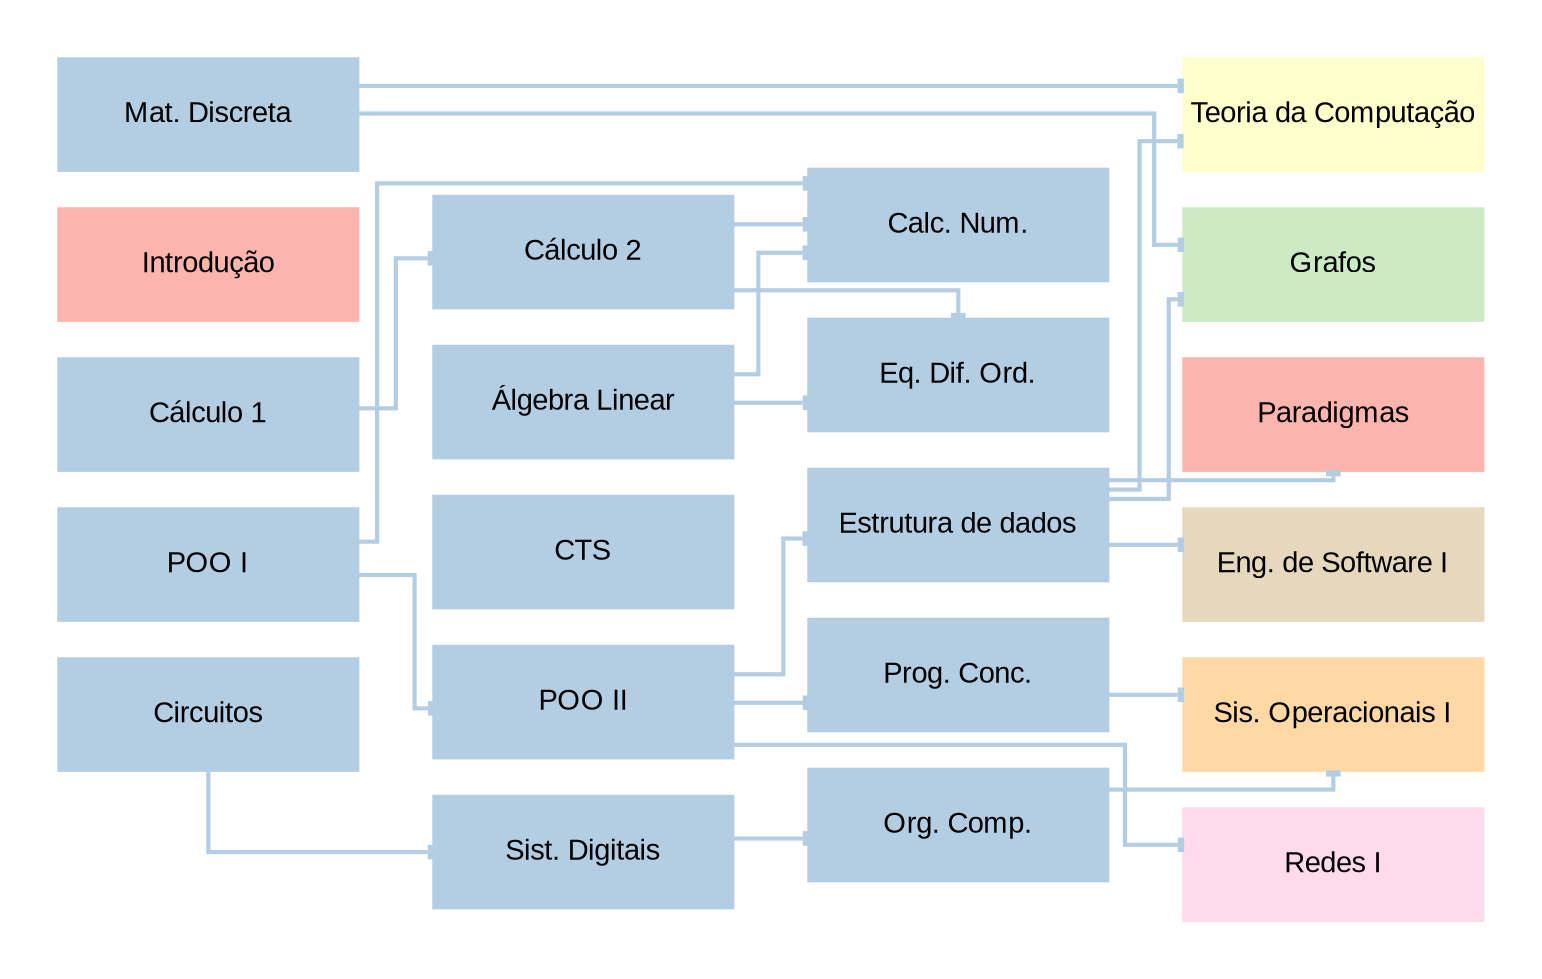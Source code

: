 strict digraph "curriculum-graph-compsci-ufsc" {
  // direction of graph layout is left to right
  rankdir=LR;

  // edges route around nodes with polygonal chains
  splines=ortho;

  // set transparent background
  bgcolor="#00000000";

  // set global style for nodes
  node [
    width=2 height=0.75 shape=box style=filled fixedsize=true
    fontname=Arial colorscheme=pastel19
  ];

  // set global style for edges
  edge [style=bold colorscheme=pastel19 arrowsize=.5 arrowhead=tee];

  // hack to remove extra space between header and other clusters
  subgraph cluster_everything {
    // remove all cluster borders
    color="#00000000";

    // colorscheme and labels are subjective
    // there is no automatic text wrapping, so new lines are inserted manually
    subgraph cluster_1 {
      eel5105 [color=2 label="Circuitos"];
      ine5401 [color=1 label="Introdução"];
      ine5402 [color=2 label="POO I"];
      ine5403 [color=2 label="Mat. Discreta"];
      mtm3110 [color=2 label="Cálculo 1"];
    }

    subgraph cluster_2 {
      ine5404 [color=2 label="POO II"];
      ine5406 [color=2 label="Sist. Digitais"];
      ine5407 [color=2 label="CTS"];
      mtm3120 [color=2 label="Cálculo 2"];
      mtm3121 [color=2 label="Álgebra Linear"];
    }

    subgraph cluster_3 {
      ine5202 [color=2 label="Calc. Num."];
      ine5408 [color=2 label="Estrutura de dados"];
      ine5410 [color=2 label="Prog. Conc."];
      ine5411 [color=2 label="Org. Comp."];
      mtm3131 [color=2 label="Eq. Dif. Ord."];
    }

    subgraph cluster_4 {
      ine5413 [color=3 label="Grafos"];
      ine5414 [color=8 label="Redes I"];
      ine5412 [color=5 label="Sis. Operacionais I"];
      ine5415 [color=6 label="Teoria da Computação"];
      ine5416 [color=1 label="Paradigmas"];
      ine5417 [color=7 label="Eng. de Software I"];
    }
  }

  // the heart of the graph: edge descriptions
  // they are not grouped to make editing and parsing easier
  eel5105 -> ine5406 [color=2];
  mtm3110 -> mtm3120 [color=2];
  ine5402 -> ine5404 [color=2];
  ine5404 -> ine5408 [color=2];
  ine5404 -> ine5410 [color=2];
  ine5406 -> ine5411 [color=2];
  mtm3120 -> mtm3131 [color=2];
  mtm3121 -> mtm3131 [color=2];
  ine5402 -> ine5202 [color=2];
  mtm3120 -> ine5202 [color=2];
  mtm3121 -> ine5202 [color=2];
  ine5410 -> ine5412 [color=2];
  ine5411 -> ine5412 [color=2];
  ine5403 -> ine5413 [color=2];
  ine5408 -> ine5413 [color=2];
  ine5404 -> ine5414 [color=2];
  ine5403 -> ine5415 [color=2];
  ine5408 -> ine5415 [color=2]; 
  ine5408 -> ine5416 [color=2];
  ine5408 -> ine5417 [color=2];
}
